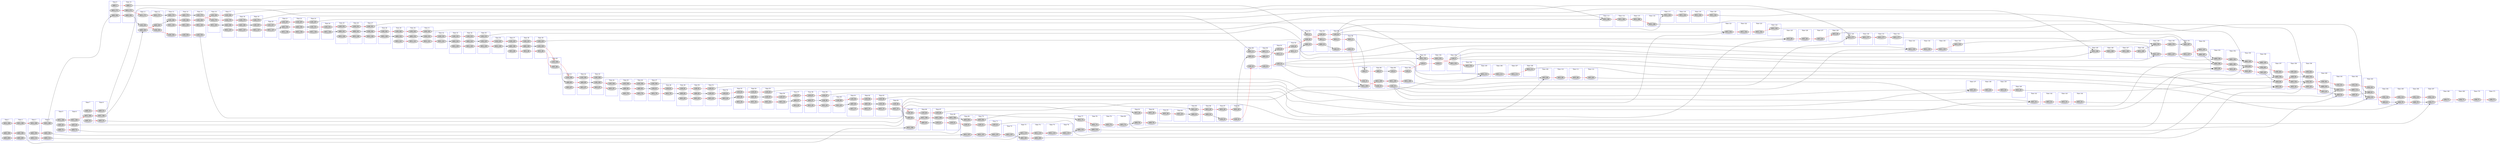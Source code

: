 digraph matmul_dfg__3 {
  rankdir = LR;
  newrank="true"
  subgraph cluster_1 {
    rank=same;
    node [style=filled];
    label = "Time 1";
    color = blue;
    pseudo_1 [style=invis];
    MUL_189_0 [label=MUL_189]
    ADD_198_0 [label=ADD_198]
    ADD_206_0 [label=ADD_206]
  }
  subgraph cluster_2 {
    rank=same;
    node [style=filled];
    label = "Time 2";
    color = blue;
    pseudo_2 [style=invis];
    MUL_189_1 [label=MUL_189]
    ADD_198_1 [label=ADD_198]
    ADD_206_1 [label=ADD_206]
  }
  subgraph cluster_3 {
    rank=same;
    node [style=filled];
    label = "Time 3";
    color = blue;
    pseudo_3 [style=invis];
    ADD_114_0 [label=ADD_114]
    ADD_156_0 [label=ADD_156]
    MUL_189_2 [label=MUL_189]
  }
  subgraph cluster_4 {
    rank=same;
    node [style=filled];
    label = "Time 4";
    color = blue;
    pseudo_4 [style=invis];
    ADD_114_1 [label=ADD_114]
    ADD_156_1 [label=ADD_156]
    MUL_189_3 [label=MUL_189]
  }
  subgraph cluster_5 {
    rank=same;
    node [style=filled];
    label = "Time 5";
    color = blue;
    pseudo_5 [style=invis];
    ADD_28_0 [label=ADD_28]
    ADD_72_0 [label=ADD_72]
    MUL_180_0 [label=MUL_180]
  }
  subgraph cluster_6 {
    rank=same;
    node [style=filled];
    label = "Time 6";
    color = blue;
    pseudo_6 [style=invis];
    ADD_28_1 [label=ADD_28]
    ADD_72_1 [label=ADD_72]
    MUL_180_1 [label=MUL_180]
  }
  subgraph cluster_7 {
    rank=same;
    node [style=filled];
    label = "Time 7";
    color = blue;
    pseudo_7 [style=invis];
    ADD_10_0 [label=ADD_10]
    ADD_19_0 [label=ADD_19]
    MUL_180_2 [label=MUL_180]
  }
  subgraph cluster_8 {
    rank=same;
    node [style=filled];
    label = "Time 8";
    color = blue;
    pseudo_8 [style=invis];
    ADD_10_1 [label=ADD_10]
    ADD_19_1 [label=ADD_19]
    MUL_180_3 [label=MUL_180]
  }
  subgraph cluster_9 {
    rank=same;
    node [style=filled];
    label = "Time 9";
    color = blue;
    pseudo_9 [style=invis];
    ADD_1_0 [label=ADD_1]
    MUL_171_0 [label=MUL_171]
    ADD_192_0 [label=ADD_192]
  }
  subgraph cluster_10 {
    rank=same;
    node [style=filled];
    label = "Time 10";
    color = blue;
    pseudo_10 [style=invis];
    ADD_1_1 [label=ADD_1]
    MUL_171_1 [label=MUL_171]
    ADD_192_1 [label=ADD_192]
  }
  subgraph cluster_11 {
    rank=same;
    node [style=filled];
    label = "Time 11";
    color = blue;
    pseudo_11 [style=invis];
    MUL_171_2 [label=MUL_171]
    ADD_183_0 [label=ADD_183]
    LOD_193_0 [label=LOD_193]
  }
  subgraph cluster_12 {
    rank=same;
    node [style=filled];
    label = "Time 12";
    color = blue;
    pseudo_12 [style=invis];
    MUL_171_3 [label=MUL_171]
    ADD_183_1 [label=ADD_183]
    LOD_193_1 [label=LOD_193]
  }
  subgraph cluster_13 {
    rank=same;
    node [style=filled];
    label = "Time 13";
    color = blue;
    pseudo_13 [style=invis];
    MUL_163_0 [label=MUL_163]
    ADD_174_0 [label=ADD_174]
    LOD_184_0 [label=LOD_184]
    LOD_193_2 [label=LOD_193]
  }
  subgraph cluster_14 {
    rank=same;
    node [style=filled];
    label = "Time 14";
    color = blue;
    pseudo_14 [style=invis];
    MUL_163_1 [label=MUL_163]
    ADD_174_1 [label=ADD_174]
    LOD_184_1 [label=LOD_184]
    LOD_193_3 [label=LOD_193]
  }
  subgraph cluster_15 {
    rank=same;
    node [style=filled];
    label = "Time 15";
    color = blue;
    pseudo_15 [style=invis];
    MUL_163_2 [label=MUL_163]
    LOD_175_0 [label=LOD_175]
    LOD_184_2 [label=LOD_184]
    LOD_193_4 [label=LOD_193]
  }
  subgraph cluster_16 {
    rank=same;
    node [style=filled];
    label = "Time 16";
    color = blue;
    pseudo_16 [style=invis];
    MUL_163_3 [label=MUL_163]
    LOD_175_1 [label=LOD_175]
    LOD_184_3 [label=LOD_184]
  }
  subgraph cluster_17 {
    rank=same;
    node [style=filled];
    label = "Time 17";
    color = blue;
    pseudo_17 [style=invis];
    MUL_147_0 [label=MUL_147]
    ADD_166_0 [label=ADD_166]
    LOD_175_2 [label=LOD_175]
    LOD_184_4 [label=LOD_184]
  }
  subgraph cluster_18 {
    rank=same;
    node [style=filled];
    label = "Time 18";
    color = blue;
    pseudo_18 [style=invis];
    MUL_147_1 [label=MUL_147]
    ADD_166_1 [label=ADD_166]
    LOD_175_3 [label=LOD_175]
  }
  subgraph cluster_19 {
    rank=same;
    node [style=filled];
    label = "Time 19";
    color = blue;
    pseudo_19 [style=invis];
    MUL_147_2 [label=MUL_147]
    LOD_167_0 [label=LOD_167]
    LOD_175_4 [label=LOD_175]
  }
  subgraph cluster_20 {
    rank=same;
    node [style=filled];
    label = "Time 20";
    color = blue;
    pseudo_20 [style=invis];
    MUL_147_3 [label=MUL_147]
    LOD_167_1 [label=LOD_167]
  }
  subgraph cluster_21 {
    rank=same;
    node [style=filled];
    label = "Time 21";
    color = blue;
    pseudo_21 [style=invis];
    MUL_138_0 [label=MUL_138]
    ADD_150_0 [label=ADD_150]
    LOD_167_2 [label=LOD_167]
  }
  subgraph cluster_22 {
    rank=same;
    node [style=filled];
    label = "Time 22";
    color = blue;
    pseudo_22 [style=invis];
    MUL_138_1 [label=MUL_138]
    ADD_150_1 [label=ADD_150]
    LOD_167_3 [label=LOD_167]
  }
  subgraph cluster_23 {
    rank=same;
    node [style=filled];
    label = "Time 23";
    color = blue;
    pseudo_23 [style=invis];
    MUL_138_2 [label=MUL_138]
    LOD_151_0 [label=LOD_151]
    LOD_167_4 [label=LOD_167]
  }
  subgraph cluster_24 {
    rank=same;
    node [style=filled];
    label = "Time 24";
    color = blue;
    pseudo_24 [style=invis];
    MUL_138_3 [label=MUL_138]
    LOD_151_1 [label=LOD_151]
  }
  subgraph cluster_25 {
    rank=same;
    node [style=filled];
    label = "Time 25";
    color = blue;
    pseudo_25 [style=invis];
    MUL_129_0 [label=MUL_129]
    ADD_141_0 [label=ADD_141]
    LOD_151_2 [label=LOD_151]
  }
  subgraph cluster_26 {
    rank=same;
    node [style=filled];
    label = "Time 26";
    color = blue;
    pseudo_26 [style=invis];
    MUL_129_1 [label=MUL_129]
    ADD_141_1 [label=ADD_141]
    LOD_151_3 [label=LOD_151]
  }
  subgraph cluster_27 {
    rank=same;
    node [style=filled];
    label = "Time 27";
    color = blue;
    pseudo_27 [style=invis];
    MUL_129_2 [label=MUL_129]
    LOD_142_0 [label=LOD_142]
    LOD_151_4 [label=LOD_151]
  }
  subgraph cluster_28 {
    rank=same;
    node [style=filled];
    label = "Time 28";
    color = blue;
    pseudo_28 [style=invis];
    MUL_129_3 [label=MUL_129]
    LOD_142_1 [label=LOD_142]
  }
  subgraph cluster_29 {
    rank=same;
    node [style=filled];
    label = "Time 29";
    color = blue;
    pseudo_29 [style=invis];
    MUL_121_0 [label=MUL_121]
    ADD_132_0 [label=ADD_132]
    LOD_142_2 [label=LOD_142]
  }
  subgraph cluster_30 {
    rank=same;
    node [style=filled];
    label = "Time 30";
    color = blue;
    pseudo_30 [style=invis];
    MUL_121_1 [label=MUL_121]
    ADD_132_1 [label=ADD_132]
    LOD_142_3 [label=LOD_142]
  }
  subgraph cluster_31 {
    rank=same;
    node [style=filled];
    label = "Time 31";
    color = blue;
    pseudo_31 [style=invis];
    MUL_121_2 [label=MUL_121]
    LOD_133_0 [label=LOD_133]
    LOD_142_4 [label=LOD_142]
  }
  subgraph cluster_32 {
    rank=same;
    node [style=filled];
    label = "Time 32";
    color = blue;
    pseudo_32 [style=invis];
    MUL_121_3 [label=MUL_121]
    LOD_133_1 [label=LOD_133]
  }
  subgraph cluster_33 {
    rank=same;
    node [style=filled];
    label = "Time 33";
    color = blue;
    pseudo_33 [style=invis];
    MUL_105_0 [label=MUL_105]
    ADD_124_0 [label=ADD_124]
    LOD_133_2 [label=LOD_133]
  }
  subgraph cluster_34 {
    rank=same;
    node [style=filled];
    label = "Time 34";
    color = blue;
    pseudo_34 [style=invis];
    MUL_105_1 [label=MUL_105]
    ADD_124_1 [label=ADD_124]
    LOD_133_3 [label=LOD_133]
  }
  subgraph cluster_35 {
    rank=same;
    node [style=filled];
    label = "Time 35";
    color = blue;
    pseudo_35 [style=invis];
    MUL_105_2 [label=MUL_105]
    LOD_125_0 [label=LOD_125]
    LOD_133_4 [label=LOD_133]
  }
  subgraph cluster_36 {
    rank=same;
    node [style=filled];
    label = "Time 36";
    color = blue;
    pseudo_36 [style=invis];
    MUL_105_3 [label=MUL_105]
    LOD_125_1 [label=LOD_125]
  }
  subgraph cluster_37 {
    rank=same;
    node [style=filled];
    label = "Time 37";
    color = blue;
    pseudo_37 [style=invis];
    MUL_96_0 [label=MUL_96]
    ADD_108_0 [label=ADD_108]
    LOD_125_2 [label=LOD_125]
  }
  subgraph cluster_38 {
    rank=same;
    node [style=filled];
    label = "Time 38";
    color = blue;
    pseudo_38 [style=invis];
    MUL_96_1 [label=MUL_96]
    ADD_108_1 [label=ADD_108]
    LOD_125_3 [label=LOD_125]
  }
  subgraph cluster_39 {
    rank=same;
    node [style=filled];
    label = "Time 39";
    color = blue;
    pseudo_39 [style=invis];
    MUL_96_2 [label=MUL_96]
    LOD_109_0 [label=LOD_109]
    LOD_125_4 [label=LOD_125]
  }
  subgraph cluster_40 {
    rank=same;
    node [style=filled];
    label = "Time 40";
    color = blue;
    pseudo_40 [style=invis];
    MUL_96_3 [label=MUL_96]
    LOD_109_1 [label=LOD_109]
  }
  subgraph cluster_41 {
    rank=same;
    node [style=filled];
    label = "Time 41";
    color = blue;
    pseudo_41 [style=invis];
    MUL_87_0 [label=MUL_87]
    ADD_99_0 [label=ADD_99]
    LOD_109_2 [label=LOD_109]
  }
  subgraph cluster_42 {
    rank=same;
    node [style=filled];
    label = "Time 42";
    color = blue;
    pseudo_42 [style=invis];
    MUL_87_1 [label=MUL_87]
    ADD_99_1 [label=ADD_99]
    LOD_109_3 [label=LOD_109]
  }
  subgraph cluster_43 {
    rank=same;
    node [style=filled];
    label = "Time 43";
    color = blue;
    pseudo_43 [style=invis];
    MUL_87_2 [label=MUL_87]
    LOD_100_0 [label=LOD_100]
    LOD_109_4 [label=LOD_109]
  }
  subgraph cluster_44 {
    rank=same;
    node [style=filled];
    label = "Time 44";
    color = blue;
    pseudo_44 [style=invis];
    MUL_87_3 [label=MUL_87]
    LOD_100_1 [label=LOD_100]
  }
  subgraph cluster_45 {
    rank=same;
    node [style=filled];
    label = "Time 45";
    color = blue;
    pseudo_45 [style=invis];
    MUL_79_0 [label=MUL_79]
    ADD_90_0 [label=ADD_90]
    LOD_100_2 [label=LOD_100]
  }
  subgraph cluster_46 {
    rank=same;
    node [style=filled];
    label = "Time 46";
    color = blue;
    pseudo_46 [style=invis];
    MUL_79_1 [label=MUL_79]
    ADD_90_1 [label=ADD_90]
    LOD_100_3 [label=LOD_100]
  }
  subgraph cluster_47 {
    rank=same;
    node [style=filled];
    label = "Time 47";
    color = blue;
    pseudo_47 [style=invis];
    MUL_79_2 [label=MUL_79]
    LOD_91_0 [label=LOD_91]
    LOD_100_4 [label=LOD_100]
  }
  subgraph cluster_48 {
    rank=same;
    node [style=filled];
    label = "Time 48";
    color = blue;
    pseudo_48 [style=invis];
    MUL_79_3 [label=MUL_79]
    LOD_91_1 [label=LOD_91]
  }
  subgraph cluster_49 {
    rank=same;
    node [style=filled];
    label = "Time 49";
    color = blue;
    pseudo_49 [style=invis];
    MUL_63_0 [label=MUL_63]
    ADD_82_0 [label=ADD_82]
    LOD_91_2 [label=LOD_91]
  }
  subgraph cluster_50 {
    rank=same;
    node [style=filled];
    label = "Time 50";
    color = blue;
    pseudo_50 [style=invis];
    MUL_63_1 [label=MUL_63]
    ADD_82_1 [label=ADD_82]
    LOD_91_3 [label=LOD_91]
  }
  subgraph cluster_51 {
    rank=same;
    node [style=filled];
    label = "Time 51";
    color = blue;
    pseudo_51 [style=invis];
    MUL_63_2 [label=MUL_63]
    LOD_83_0 [label=LOD_83]
    LOD_91_4 [label=LOD_91]
  }
  subgraph cluster_52 {
    rank=same;
    node [style=filled];
    label = "Time 52";
    color = blue;
    pseudo_52 [style=invis];
    MUL_63_3 [label=MUL_63]
    LOD_83_1 [label=LOD_83]
  }
  subgraph cluster_53 {
    rank=same;
    node [style=filled];
    label = "Time 53";
    color = blue;
    pseudo_53 [style=invis];
    MUL_54_0 [label=MUL_54]
    ADD_66_0 [label=ADD_66]
    LOD_83_2 [label=LOD_83]
  }
  subgraph cluster_54 {
    rank=same;
    node [style=filled];
    label = "Time 54";
    color = blue;
    pseudo_54 [style=invis];
    MUL_54_1 [label=MUL_54]
    ADD_66_1 [label=ADD_66]
    LOD_83_3 [label=LOD_83]
  }
  subgraph cluster_55 {
    rank=same;
    node [style=filled];
    label = "Time 55";
    color = blue;
    pseudo_55 [style=invis];
    MUL_54_2 [label=MUL_54]
    LOD_67_0 [label=LOD_67]
    LOD_83_4 [label=LOD_83]
  }
  subgraph cluster_56 {
    rank=same;
    node [style=filled];
    label = "Time 56";
    color = blue;
    pseudo_56 [style=invis];
    MUL_54_3 [label=MUL_54]
    LOD_67_1 [label=LOD_67]
  }
  subgraph cluster_57 {
    rank=same;
    node [style=filled];
    label = "Time 57";
    color = blue;
    pseudo_57 [style=invis];
    MUL_45_0 [label=MUL_45]
    ADD_57_0 [label=ADD_57]
    LOD_67_2 [label=LOD_67]
  }
  subgraph cluster_58 {
    rank=same;
    node [style=filled];
    label = "Time 58";
    color = blue;
    pseudo_58 [style=invis];
    MUL_45_1 [label=MUL_45]
    ADD_57_1 [label=ADD_57]
    LOD_67_3 [label=LOD_67]
  }
  subgraph cluster_59 {
    rank=same;
    node [style=filled];
    label = "Time 59";
    color = blue;
    pseudo_59 [style=invis];
    MUL_45_2 [label=MUL_45]
    LOD_58_0 [label=LOD_58]
    LOD_67_4 [label=LOD_67]
  }
  subgraph cluster_60 {
    rank=same;
    node [style=filled];
    label = "Time 60";
    color = blue;
    pseudo_60 [style=invis];
    MUL_45_3 [label=MUL_45]
    LOD_58_1 [label=LOD_58]
  }
  subgraph cluster_61 {
    rank=same;
    node [style=filled];
    label = "Time 61";
    color = blue;
    pseudo_61 [style=invis];
    MUL_37_0 [label=MUL_37]
    ADD_48_0 [label=ADD_48]
    LOD_58_2 [label=LOD_58]
  }
  subgraph cluster_62 {
    rank=same;
    node [style=filled];
    label = "Time 62";
    color = blue;
    pseudo_62 [style=invis];
    MUL_37_1 [label=MUL_37]
    ADD_48_1 [label=ADD_48]
    LOD_58_3 [label=LOD_58]
  }
  subgraph cluster_63 {
    rank=same;
    node [style=filled];
    label = "Time 63";
    color = blue;
    pseudo_63 [style=invis];
    MUL_37_2 [label=MUL_37]
    LOD_49_0 [label=LOD_49]
    LOD_58_4 [label=LOD_58]
  }
  subgraph cluster_64 {
    rank=same;
    node [style=filled];
    label = "Time 64";
    color = blue;
    pseudo_64 [style=invis];
    MUL_37_3 [label=MUL_37]
    LOD_49_1 [label=LOD_49]
  }
  subgraph cluster_65 {
    rank=same;
    node [style=filled];
    label = "Time 65";
    color = blue;
    pseudo_65 [style=invis];
    ADD_40_0 [label=ADD_40]
    LOD_49_2 [label=LOD_49]
    MUL_199_0 [label=MUL_199]
  }
  subgraph cluster_66 {
    rank=same;
    node [style=filled];
    label = "Time 66";
    color = blue;
    pseudo_66 [style=invis];
    ADD_40_1 [label=ADD_40]
    LOD_49_3 [label=LOD_49]
    MUL_199_1 [label=MUL_199]
  }
  subgraph cluster_67 {
    rank=same;
    node [style=filled];
    label = "Time 67";
    color = blue;
    pseudo_67 [style=invis];
    LOD_41_0 [label=LOD_41]
    LOD_49_4 [label=LOD_49]
    MUL_199_2 [label=MUL_199]
  }
  subgraph cluster_68 {
    rank=same;
    node [style=filled];
    label = "Time 68";
    color = blue;
    pseudo_68 [style=invis];
    LOD_41_1 [label=LOD_41]
    MUL_199_3 [label=MUL_199]
  }
  subgraph cluster_69 {
    rank=same;
    node [style=filled];
    label = "Time 69";
    color = blue;
    pseudo_69 [style=invis];
    LOD_41_2 [label=LOD_41]
    MUL_157_0 [label=MUL_157]
    ADD_202_0 [label=ADD_202]
  }
  subgraph cluster_70 {
    rank=same;
    node [style=filled];
    label = "Time 70";
    color = blue;
    pseudo_70 [style=invis];
    LOD_41_3 [label=LOD_41]
    MUL_157_1 [label=MUL_157]
    ADD_202_1 [label=ADD_202]
  }
  subgraph cluster_71 {
    rank=same;
    node [style=filled];
    label = "Time 71";
    color = blue;
    pseudo_71 [style=invis];
    LOD_41_4 [label=LOD_41]
    MUL_157_2 [label=MUL_157]
  }
  subgraph cluster_72 {
    rank=same;
    node [style=filled];
    label = "Time 72";
    color = blue;
    pseudo_72 [style=invis];
    MUL_157_3 [label=MUL_157]
  }
  subgraph cluster_73 {
    rank=same;
    node [style=filled];
    label = "Time 73";
    color = blue;
    pseudo_73 [style=invis];
    MUL_115_0 [label=MUL_115]
    ADD_160_0 [label=ADD_160]
  }
  subgraph cluster_74 {
    rank=same;
    node [style=filled];
    label = "Time 74";
    color = blue;
    pseudo_74 [style=invis];
    MUL_115_1 [label=MUL_115]
    ADD_160_1 [label=ADD_160]
  }
  subgraph cluster_75 {
    rank=same;
    node [style=filled];
    label = "Time 75";
    color = blue;
    pseudo_75 [style=invis];
    MUL_115_2 [label=MUL_115]
  }
  subgraph cluster_76 {
    rank=same;
    node [style=filled];
    label = "Time 76";
    color = blue;
    pseudo_76 [style=invis];
    MUL_115_3 [label=MUL_115]
  }
  subgraph cluster_77 {
    rank=same;
    node [style=filled];
    label = "Time 77";
    color = blue;
    pseudo_77 [style=invis];
    MUL_73_0 [label=MUL_73]
    ADD_118_0 [label=ADD_118]
  }
  subgraph cluster_78 {
    rank=same;
    node [style=filled];
    label = "Time 78";
    color = blue;
    pseudo_78 [style=invis];
    MUL_73_1 [label=MUL_73]
    ADD_118_1 [label=ADD_118]
  }
  subgraph cluster_79 {
    rank=same;
    node [style=filled];
    label = "Time 79";
    color = blue;
    pseudo_79 [style=invis];
    MUL_73_2 [label=MUL_73]
  }
  subgraph cluster_80 {
    rank=same;
    node [style=filled];
    label = "Time 80";
    color = blue;
    pseudo_80 [style=invis];
    MUL_73_3 [label=MUL_73]
  }
  subgraph cluster_81 {
    rank=same;
    node [style=filled];
    label = "Time 81";
    color = blue;
    pseudo_81 [style=invis];
    MUL_29_0 [label=MUL_29]
    ADD_76_0 [label=ADD_76]
  }
  subgraph cluster_82 {
    rank=same;
    node [style=filled];
    label = "Time 82";
    color = blue;
    pseudo_82 [style=invis];
    MUL_29_1 [label=MUL_29]
    ADD_76_1 [label=ADD_76]
  }
  subgraph cluster_83 {
    rank=same;
    node [style=filled];
    label = "Time 83";
    color = blue;
    pseudo_83 [style=invis];
    MUL_29_2 [label=MUL_29]
  }
  subgraph cluster_84 {
    rank=same;
    node [style=filled];
    label = "Time 84";
    color = blue;
    pseudo_84 [style=invis];
    MUL_29_3 [label=MUL_29]
  }
  subgraph cluster_85 {
    rank=same;
    node [style=filled];
    label = "Time 85";
    color = blue;
    pseudo_85 [style=invis];
    MUL_20_0 [label=MUL_20]
    ADD_32_0 [label=ADD_32]
  }
  subgraph cluster_86 {
    rank=same;
    node [style=filled];
    label = "Time 86";
    color = blue;
    pseudo_86 [style=invis];
    MUL_20_1 [label=MUL_20]
    ADD_32_1 [label=ADD_32]
  }
  subgraph cluster_87 {
    rank=same;
    node [style=filled];
    label = "Time 87";
    color = blue;
    pseudo_87 [style=invis];
    MUL_20_2 [label=MUL_20]
    LOD_33_0 [label=LOD_33]
  }
  subgraph cluster_88 {
    rank=same;
    node [style=filled];
    label = "Time 88";
    color = blue;
    pseudo_88 [style=invis];
    MUL_20_3 [label=MUL_20]
    LOD_33_1 [label=LOD_33]
  }
  subgraph cluster_89 {
    rank=same;
    node [style=filled];
    label = "Time 89";
    color = blue;
    pseudo_89 [style=invis];
    MUL_11_0 [label=MUL_11]
    ADD_23_0 [label=ADD_23]
    LOD_33_2 [label=LOD_33]
  }
  subgraph cluster_90 {
    rank=same;
    node [style=filled];
    label = "Time 90";
    color = blue;
    pseudo_90 [style=invis];
    MUL_11_1 [label=MUL_11]
    ADD_23_1 [label=ADD_23]
    LOD_33_3 [label=LOD_33]
  }
  subgraph cluster_91 {
    rank=same;
    node [style=filled];
    label = "Time 91";
    color = blue;
    pseudo_91 [style=invis];
    MUL_11_2 [label=MUL_11]
    LOD_24_0 [label=LOD_24]
    LOD_33_4 [label=LOD_33]
  }
  subgraph cluster_92 {
    rank=same;
    node [style=filled];
    label = "Time 92";
    color = blue;
    pseudo_92 [style=invis];
    MUL_11_3 [label=MUL_11]
    LOD_24_1 [label=LOD_24]
  }
  subgraph cluster_93 {
    rank=same;
    node [style=filled];
    label = "Time 93";
    color = blue;
    pseudo_93 [style=invis];
    MUL_2_0 [label=MUL_2]
    ADD_14_0 [label=ADD_14]
    LOD_24_2 [label=LOD_24]
  }
  subgraph cluster_94 {
    rank=same;
    node [style=filled];
    label = "Time 94";
    color = blue;
    pseudo_94 [style=invis];
    MUL_2_1 [label=MUL_2]
    ADD_14_1 [label=ADD_14]
    LOD_24_3 [label=LOD_24]
  }
  subgraph cluster_95 {
    rank=same;
    node [style=filled];
    label = "Time 95";
    color = blue;
    pseudo_95 [style=invis];
    MUL_2_2 [label=MUL_2]
    LOD_15_0 [label=LOD_15]
    LOD_24_4 [label=LOD_24]
  }
  subgraph cluster_96 {
    rank=same;
    node [style=filled];
    label = "Time 96";
    color = blue;
    pseudo_96 [style=invis];
    MUL_2_3 [label=MUL_2]
    LOD_15_1 [label=LOD_15]
  }
  subgraph cluster_97 {
    rank=same;
    node [style=filled];
    label = "Time 97";
    color = blue;
    pseudo_97 [style=invis];
    ADD_5_0 [label=ADD_5]
    LOD_15_2 [label=LOD_15]
    MUL_195_0 [label=MUL_195]
  }
  subgraph cluster_98 {
    rank=same;
    node [style=filled];
    label = "Time 98";
    color = blue;
    pseudo_98 [style=invis];
    ADD_5_1 [label=ADD_5]
    LOD_15_3 [label=LOD_15]
    MUL_195_1 [label=MUL_195]
  }
  subgraph cluster_99 {
    rank=same;
    node [style=filled];
    label = "Time 99";
    color = blue;
    pseudo_99 [style=invis];
    LOD_6_0 [label=LOD_6]
    LOD_15_4 [label=LOD_15]
    MUL_195_2 [label=MUL_195]
  }
  subgraph cluster_100 {
    rank=same;
    node [style=filled];
    label = "Time 100";
    color = blue;
    pseudo_100 [style=invis];
    LOD_6_1 [label=LOD_6]
    MUL_195_3 [label=MUL_195]
  }
  subgraph cluster_101 {
    rank=same;
    node [style=filled];
    label = "Time 101";
    color = blue;
    pseudo_101 [style=invis];
    LOD_6_2 [label=LOD_6]
    MUL_153_0 [label=MUL_153]
  }
  subgraph cluster_102 {
    rank=same;
    node [style=filled];
    label = "Time 102";
    color = blue;
    pseudo_102 [style=invis];
    LOD_6_3 [label=LOD_6]
    MUL_153_1 [label=MUL_153]
  }
  subgraph cluster_103 {
    rank=same;
    node [style=filled];
    label = "Time 103";
    color = blue;
    pseudo_103 [style=invis];
    LOD_6_4 [label=LOD_6]
    MUL_153_2 [label=MUL_153]
  }
  subgraph cluster_104 {
    rank=same;
    node [style=filled];
    label = "Time 104";
    color = blue;
    pseudo_104 [style=invis];
    MUL_153_3 [label=MUL_153]
  }
  subgraph cluster_105 {
    rank=same;
    node [style=filled];
    label = "Time 105";
    color = blue;
    pseudo_105 [style=invis];
    MUL_111_0 [label=MUL_111]
  }
  subgraph cluster_106 {
    rank=same;
    node [style=filled];
    label = "Time 106";
    color = blue;
    pseudo_106 [style=invis];
    MUL_111_1 [label=MUL_111]
  }
  subgraph cluster_107 {
    rank=same;
    node [style=filled];
    label = "Time 107";
    color = blue;
    pseudo_107 [style=invis];
    MUL_111_2 [label=MUL_111]
  }
  subgraph cluster_108 {
    rank=same;
    node [style=filled];
    label = "Time 108";
    color = blue;
    pseudo_108 [style=invis];
    MUL_111_3 [label=MUL_111]
  }
  subgraph cluster_109 {
    rank=same;
    node [style=filled];
    label = "Time 109";
    color = blue;
    pseudo_109 [style=invis];
    MUL_69_0 [label=MUL_69]
  }
  subgraph cluster_110 {
    rank=same;
    node [style=filled];
    label = "Time 110";
    color = blue;
    pseudo_110 [style=invis];
    MUL_69_1 [label=MUL_69]
  }
  subgraph cluster_111 {
    rank=same;
    node [style=filled];
    label = "Time 111";
    color = blue;
    pseudo_111 [style=invis];
    MUL_69_2 [label=MUL_69]
  }
  subgraph cluster_112 {
    rank=same;
    node [style=filled];
    label = "Time 112";
    color = blue;
    pseudo_112 [style=invis];
    MUL_69_3 [label=MUL_69]
  }
  subgraph cluster_113 {
    rank=same;
    node [style=filled];
    label = "Time 113";
    color = blue;
    pseudo_113 [style=invis];
    MUL_186_0 [label=MUL_186]
  }
  subgraph cluster_114 {
    rank=same;
    node [style=filled];
    label = "Time 114";
    color = blue;
    pseudo_114 [style=invis];
    MUL_186_1 [label=MUL_186]
  }
  subgraph cluster_115 {
    rank=same;
    node [style=filled];
    label = "Time 115";
    color = blue;
    pseudo_115 [style=invis];
    MUL_186_2 [label=MUL_186]
  }
  subgraph cluster_116 {
    rank=same;
    node [style=filled];
    label = "Time 116";
    color = blue;
    pseudo_116 [style=invis];
    MUL_186_3 [label=MUL_186]
  }
  subgraph cluster_117 {
    rank=same;
    node [style=filled];
    label = "Time 117";
    color = blue;
    pseudo_117 [style=invis];
    MUL_144_0 [label=MUL_144]
  }
  subgraph cluster_118 {
    rank=same;
    node [style=filled];
    label = "Time 118";
    color = blue;
    pseudo_118 [style=invis];
    MUL_144_1 [label=MUL_144]
  }
  subgraph cluster_119 {
    rank=same;
    node [style=filled];
    label = "Time 119";
    color = blue;
    pseudo_119 [style=invis];
    MUL_144_2 [label=MUL_144]
  }
  subgraph cluster_120 {
    rank=same;
    node [style=filled];
    label = "Time 120";
    color = blue;
    pseudo_120 [style=invis];
    MUL_144_3 [label=MUL_144]
  }
  subgraph cluster_121 {
    rank=same;
    node [style=filled];
    label = "Time 121";
    color = blue;
    pseudo_121 [style=invis];
    MUL_102_0 [label=MUL_102]
  }
  subgraph cluster_122 {
    rank=same;
    node [style=filled];
    label = "Time 122";
    color = blue;
    pseudo_122 [style=invis];
    MUL_102_1 [label=MUL_102]
  }
  subgraph cluster_123 {
    rank=same;
    node [style=filled];
    label = "Time 123";
    color = blue;
    pseudo_123 [style=invis];
    MUL_102_2 [label=MUL_102]
  }
  subgraph cluster_124 {
    rank=same;
    node [style=filled];
    label = "Time 124";
    color = blue;
    pseudo_124 [style=invis];
    MUL_102_3 [label=MUL_102]
  }
  subgraph cluster_125 {
    rank=same;
    node [style=filled];
    label = "Time 125";
    color = blue;
    pseudo_125 [style=invis];
    MUL_60_0 [label=MUL_60]
  }
  subgraph cluster_126 {
    rank=same;
    node [style=filled];
    label = "Time 126";
    color = blue;
    pseudo_126 [style=invis];
    MUL_60_1 [label=MUL_60]
  }
  subgraph cluster_127 {
    rank=same;
    node [style=filled];
    label = "Time 127";
    color = blue;
    pseudo_127 [style=invis];
    MUL_60_2 [label=MUL_60]
  }
  subgraph cluster_128 {
    rank=same;
    node [style=filled];
    label = "Time 128";
    color = blue;
    pseudo_128 [style=invis];
    MUL_60_3 [label=MUL_60]
  }
  subgraph cluster_129 {
    rank=same;
    node [style=filled];
    label = "Time 129";
    color = blue;
    pseudo_129 [style=invis];
    MUL_177_0 [label=MUL_177]
  }
  subgraph cluster_130 {
    rank=same;
    node [style=filled];
    label = "Time 130";
    color = blue;
    pseudo_130 [style=invis];
    MUL_177_1 [label=MUL_177]
  }
  subgraph cluster_131 {
    rank=same;
    node [style=filled];
    label = "Time 131";
    color = blue;
    pseudo_131 [style=invis];
    MUL_177_2 [label=MUL_177]
  }
  subgraph cluster_132 {
    rank=same;
    node [style=filled];
    label = "Time 132";
    color = blue;
    pseudo_132 [style=invis];
    MUL_177_3 [label=MUL_177]
  }
  subgraph cluster_133 {
    rank=same;
    node [style=filled];
    label = "Time 133";
    color = blue;
    pseudo_133 [style=invis];
    MUL_135_0 [label=MUL_135]
  }
  subgraph cluster_134 {
    rank=same;
    node [style=filled];
    label = "Time 134";
    color = blue;
    pseudo_134 [style=invis];
    MUL_135_1 [label=MUL_135]
  }
  subgraph cluster_135 {
    rank=same;
    node [style=filled];
    label = "Time 135";
    color = blue;
    pseudo_135 [style=invis];
    MUL_135_2 [label=MUL_135]
  }
  subgraph cluster_136 {
    rank=same;
    node [style=filled];
    label = "Time 136";
    color = blue;
    pseudo_136 [style=invis];
    MUL_135_3 [label=MUL_135]
  }
  subgraph cluster_137 {
    rank=same;
    node [style=filled];
    label = "Time 137";
    color = blue;
    pseudo_137 [style=invis];
    MUL_93_0 [label=MUL_93]
  }
  subgraph cluster_138 {
    rank=same;
    node [style=filled];
    label = "Time 138";
    color = blue;
    pseudo_138 [style=invis];
    MUL_93_1 [label=MUL_93]
  }
  subgraph cluster_139 {
    rank=same;
    node [style=filled];
    label = "Time 139";
    color = blue;
    pseudo_139 [style=invis];
    MUL_93_2 [label=MUL_93]
  }
  subgraph cluster_140 {
    rank=same;
    node [style=filled];
    label = "Time 140";
    color = blue;
    pseudo_140 [style=invis];
    MUL_93_3 [label=MUL_93]
  }
  subgraph cluster_141 {
    rank=same;
    node [style=filled];
    label = "Time 141";
    color = blue;
    pseudo_141 [style=invis];
    MUL_51_0 [label=MUL_51]
  }
  subgraph cluster_142 {
    rank=same;
    node [style=filled];
    label = "Time 142";
    color = blue;
    pseudo_142 [style=invis];
    MUL_51_1 [label=MUL_51]
  }
  subgraph cluster_143 {
    rank=same;
    node [style=filled];
    label = "Time 143";
    color = blue;
    pseudo_143 [style=invis];
    MUL_51_2 [label=MUL_51]
  }
  subgraph cluster_144 {
    rank=same;
    node [style=filled];
    label = "Time 144";
    color = blue;
    pseudo_144 [style=invis];
    MUL_51_3 [label=MUL_51]
  }
  subgraph cluster_145 {
    rank=same;
    node [style=filled];
    label = "Time 145";
    color = blue;
    pseudo_145 [style=invis];
    MUL_169_0 [label=MUL_169]
  }
  subgraph cluster_146 {
    rank=same;
    node [style=filled];
    label = "Time 146";
    color = blue;
    pseudo_146 [style=invis];
    MUL_169_1 [label=MUL_169]
  }
  subgraph cluster_147 {
    rank=same;
    node [style=filled];
    label = "Time 147";
    color = blue;
    pseudo_147 [style=invis];
    MUL_169_2 [label=MUL_169]
  }
  subgraph cluster_148 {
    rank=same;
    node [style=filled];
    label = "Time 148";
    color = blue;
    pseudo_148 [style=invis];
    MUL_169_3 [label=MUL_169]
  }
  subgraph cluster_149 {
    rank=same;
    node [style=filled];
    label = "Time 149";
    color = blue;
    pseudo_149 [style=invis];
    MUL_127_0 [label=MUL_127]
    ADD_178_0 [label=ADD_178]
  }
  subgraph cluster_150 {
    rank=same;
    node [style=filled];
    label = "Time 150";
    color = blue;
    pseudo_150 [style=invis];
    MUL_127_1 [label=MUL_127]
    ADD_178_1 [label=ADD_178]
  }
  subgraph cluster_151 {
    rank=same;
    node [style=filled];
    label = "Time 151";
    color = blue;
    pseudo_151 [style=invis];
    MUL_127_2 [label=MUL_127]
    ADD_187_0 [label=ADD_187]
  }
  subgraph cluster_152 {
    rank=same;
    node [style=filled];
    label = "Time 152";
    color = blue;
    pseudo_152 [style=invis];
    MUL_127_3 [label=MUL_127]
    ADD_187_1 [label=ADD_187]
  }
  subgraph cluster_153 {
    rank=same;
    node [style=filled];
    label = "Time 153";
    color = blue;
    pseudo_153 [style=invis];
    MUL_85_0 [label=MUL_85]
    ADD_136_0 [label=ADD_136]
    ADD_196_0 [label=ADD_196]
  }
  subgraph cluster_154 {
    rank=same;
    node [style=filled];
    label = "Time 154";
    color = blue;
    pseudo_154 [style=invis];
    MUL_85_1 [label=MUL_85]
    ADD_136_1 [label=ADD_136]
    ADD_196_1 [label=ADD_196]
  }
  subgraph cluster_155 {
    rank=same;
    node [style=filled];
    label = "Time 155";
    color = blue;
    pseudo_155 [style=invis];
    MUL_85_2 [label=MUL_85]
    ADD_145_0 [label=ADD_145]
    STR_203_0 [label=STR_203]
  }
  subgraph cluster_156 {
    rank=same;
    node [style=filled];
    label = "Time 156";
    color = blue;
    pseudo_156 [style=invis];
    MUL_85_3 [label=MUL_85]
    ADD_145_1 [label=ADD_145]
    STR_203_1 [label=STR_203]
  }
  subgraph cluster_157 {
    rank=same;
    node [style=filled];
    label = "Time 157";
    color = blue;
    pseudo_157 [style=invis];
    MUL_43_0 [label=MUL_43]
    ADD_94_0 [label=ADD_94]
    ADD_154_0 [label=ADD_154]
    STR_203_2 [label=STR_203]
  }
  subgraph cluster_158 {
    rank=same;
    node [style=filled];
    label = "Time 158";
    color = blue;
    pseudo_158 [style=invis];
    MUL_43_1 [label=MUL_43]
    ADD_94_1 [label=ADD_94]
    ADD_154_1 [label=ADD_154]
    STR_203_3 [label=STR_203]
  }
  subgraph cluster_159 {
    rank=same;
    node [style=filled];
    label = "Time 159";
    color = blue;
    pseudo_159 [style=invis];
    MUL_43_2 [label=MUL_43]
    ADD_103_0 [label=ADD_103]
    STR_161_0 [label=STR_161]
    STR_203_4 [label=STR_203]
  }
  subgraph cluster_160 {
    rank=same;
    node [style=filled];
    label = "Time 160";
    color = blue;
    pseudo_160 [style=invis];
    MUL_43_3 [label=MUL_43]
    ADD_103_1 [label=ADD_103]
    STR_161_1 [label=STR_161]
  }
  subgraph cluster_161 {
    rank=same;
    node [style=filled];
    label = "Time 161";
    color = blue;
    pseudo_161 [style=invis];
    ADD_52_0 [label=ADD_52]
    ADD_112_0 [label=ADD_112]
    STR_161_2 [label=STR_161]
  }
  subgraph cluster_162 {
    rank=same;
    node [style=filled];
    label = "Time 162";
    color = blue;
    pseudo_162 [style=invis];
    ADD_52_1 [label=ADD_52]
    ADD_112_1 [label=ADD_112]
    STR_161_3 [label=STR_161]
  }
  subgraph cluster_163 {
    rank=same;
    node [style=filled];
    label = "Time 163";
    color = blue;
    pseudo_163 [style=invis];
    ADD_61_0 [label=ADD_61]
    STR_119_0 [label=STR_119]
    STR_161_4 [label=STR_161]
  }
  subgraph cluster_164 {
    rank=same;
    node [style=filled];
    label = "Time 164";
    color = blue;
    pseudo_164 [style=invis];
    ADD_61_1 [label=ADD_61]
    STR_119_1 [label=STR_119]
  }
  subgraph cluster_165 {
    rank=same;
    node [style=filled];
    label = "Time 165";
    color = blue;
    pseudo_165 [style=invis];
    ADD_70_0 [label=ADD_70]
    STR_119_2 [label=STR_119]
  }
  subgraph cluster_166 {
    rank=same;
    node [style=filled];
    label = "Time 166";
    color = blue;
    pseudo_166 [style=invis];
    ADD_70_1 [label=ADD_70]
    STR_119_3 [label=STR_119]
  }
  subgraph cluster_167 {
    rank=same;
    node [style=filled];
    label = "Time 167";
    color = blue;
    pseudo_167 [style=invis];
    STR_77_0 [label=STR_77]
    STR_119_4 [label=STR_119]
  }
  subgraph cluster_168 {
    rank=same;
    node [style=filled];
    label = "Time 168";
    color = blue;
    pseudo_168 [style=invis];
    STR_77_1 [label=STR_77]
  }
  subgraph cluster_169 {
    rank=same;
    node [style=filled];
    label = "Time 169";
    color = blue;
    pseudo_169 [style=invis];
    STR_77_2 [label=STR_77]
  }
  subgraph cluster_170 {
    rank=same;
    node [style=filled];
    label = "Time 170";
    color = blue;
    pseudo_170 [style=invis];
    STR_77_3 [label=STR_77]
  }
  subgraph cluster_171 {
    rank=same;
    node [style=filled];
    label = "Time 171";
    color = blue;
    pseudo_171 [style=invis];
    STR_77_4 [label=STR_77]
  }
    pseudo_1->pseudo_2 [style=invis];
    pseudo_2->pseudo_3 [style=invis];
    pseudo_3->pseudo_4 [style=invis];
    pseudo_4->pseudo_5 [style=invis];
    pseudo_5->pseudo_6 [style=invis];
    pseudo_6->pseudo_7 [style=invis];
    pseudo_7->pseudo_8 [style=invis];
    pseudo_8->pseudo_9 [style=invis];
    pseudo_9->pseudo_10 [style=invis];
    pseudo_10->pseudo_11 [style=invis];
    pseudo_11->pseudo_12 [style=invis];
    pseudo_12->pseudo_13 [style=invis];
    pseudo_13->pseudo_14 [style=invis];
    pseudo_14->pseudo_15 [style=invis];
    pseudo_15->pseudo_16 [style=invis];
    pseudo_16->pseudo_17 [style=invis];
    pseudo_17->pseudo_18 [style=invis];
    pseudo_18->pseudo_19 [style=invis];
    pseudo_19->pseudo_20 [style=invis];
    pseudo_20->pseudo_21 [style=invis];
    pseudo_21->pseudo_22 [style=invis];
    pseudo_22->pseudo_23 [style=invis];
    pseudo_23->pseudo_24 [style=invis];
    pseudo_24->pseudo_25 [style=invis];
    pseudo_25->pseudo_26 [style=invis];
    pseudo_26->pseudo_27 [style=invis];
    pseudo_27->pseudo_28 [style=invis];
    pseudo_28->pseudo_29 [style=invis];
    pseudo_29->pseudo_30 [style=invis];
    pseudo_30->pseudo_31 [style=invis];
    pseudo_31->pseudo_32 [style=invis];
    pseudo_32->pseudo_33 [style=invis];
    pseudo_33->pseudo_34 [style=invis];
    pseudo_34->pseudo_35 [style=invis];
    pseudo_35->pseudo_36 [style=invis];
    pseudo_36->pseudo_37 [style=invis];
    pseudo_37->pseudo_38 [style=invis];
    pseudo_38->pseudo_39 [style=invis];
    pseudo_39->pseudo_40 [style=invis];
    pseudo_40->pseudo_41 [style=invis];
    pseudo_41->pseudo_42 [style=invis];
    pseudo_42->pseudo_43 [style=invis];
    pseudo_43->pseudo_44 [style=invis];
    pseudo_44->pseudo_45 [style=invis];
    pseudo_45->pseudo_46 [style=invis];
    pseudo_46->pseudo_47 [style=invis];
    pseudo_47->pseudo_48 [style=invis];
    pseudo_48->pseudo_49 [style=invis];
    pseudo_49->pseudo_50 [style=invis];
    pseudo_50->pseudo_51 [style=invis];
    pseudo_51->pseudo_52 [style=invis];
    pseudo_52->pseudo_53 [style=invis];
    pseudo_53->pseudo_54 [style=invis];
    pseudo_54->pseudo_55 [style=invis];
    pseudo_55->pseudo_56 [style=invis];
    pseudo_56->pseudo_57 [style=invis];
    pseudo_57->pseudo_58 [style=invis];
    pseudo_58->pseudo_59 [style=invis];
    pseudo_59->pseudo_60 [style=invis];
    pseudo_60->pseudo_61 [style=invis];
    pseudo_61->pseudo_62 [style=invis];
    pseudo_62->pseudo_63 [style=invis];
    pseudo_63->pseudo_64 [style=invis];
    pseudo_64->pseudo_65 [style=invis];
    pseudo_65->pseudo_66 [style=invis];
    pseudo_66->pseudo_67 [style=invis];
    pseudo_67->pseudo_68 [style=invis];
    pseudo_68->pseudo_69 [style=invis];
    pseudo_69->pseudo_70 [style=invis];
    pseudo_70->pseudo_71 [style=invis];
    pseudo_71->pseudo_72 [style=invis];
    pseudo_72->pseudo_73 [style=invis];
    pseudo_73->pseudo_74 [style=invis];
    pseudo_74->pseudo_75 [style=invis];
    pseudo_75->pseudo_76 [style=invis];
    pseudo_76->pseudo_77 [style=invis];
    pseudo_77->pseudo_78 [style=invis];
    pseudo_78->pseudo_79 [style=invis];
    pseudo_79->pseudo_80 [style=invis];
    pseudo_80->pseudo_81 [style=invis];
    pseudo_81->pseudo_82 [style=invis];
    pseudo_82->pseudo_83 [style=invis];
    pseudo_83->pseudo_84 [style=invis];
    pseudo_84->pseudo_85 [style=invis];
    pseudo_85->pseudo_86 [style=invis];
    pseudo_86->pseudo_87 [style=invis];
    pseudo_87->pseudo_88 [style=invis];
    pseudo_88->pseudo_89 [style=invis];
    pseudo_89->pseudo_90 [style=invis];
    pseudo_90->pseudo_91 [style=invis];
    pseudo_91->pseudo_92 [style=invis];
    pseudo_92->pseudo_93 [style=invis];
    pseudo_93->pseudo_94 [style=invis];
    pseudo_94->pseudo_95 [style=invis];
    pseudo_95->pseudo_96 [style=invis];
    pseudo_96->pseudo_97 [style=invis];
    pseudo_97->pseudo_98 [style=invis];
    pseudo_98->pseudo_99 [style=invis];
    pseudo_99->pseudo_100 [style=invis];
    pseudo_100->pseudo_101 [style=invis];
    pseudo_101->pseudo_102 [style=invis];
    pseudo_102->pseudo_103 [style=invis];
    pseudo_103->pseudo_104 [style=invis];
    pseudo_104->pseudo_105 [style=invis];
    pseudo_105->pseudo_106 [style=invis];
    pseudo_106->pseudo_107 [style=invis];
    pseudo_107->pseudo_108 [style=invis];
    pseudo_108->pseudo_109 [style=invis];
    pseudo_109->pseudo_110 [style=invis];
    pseudo_110->pseudo_111 [style=invis];
    pseudo_111->pseudo_112 [style=invis];
    pseudo_112->pseudo_113 [style=invis];
    pseudo_113->pseudo_114 [style=invis];
    pseudo_114->pseudo_115 [style=invis];
    pseudo_115->pseudo_116 [style=invis];
    pseudo_116->pseudo_117 [style=invis];
    pseudo_117->pseudo_118 [style=invis];
    pseudo_118->pseudo_119 [style=invis];
    pseudo_119->pseudo_120 [style=invis];
    pseudo_120->pseudo_121 [style=invis];
    pseudo_121->pseudo_122 [style=invis];
    pseudo_122->pseudo_123 [style=invis];
    pseudo_123->pseudo_124 [style=invis];
    pseudo_124->pseudo_125 [style=invis];
    pseudo_125->pseudo_126 [style=invis];
    pseudo_126->pseudo_127 [style=invis];
    pseudo_127->pseudo_128 [style=invis];
    pseudo_128->pseudo_129 [style=invis];
    pseudo_129->pseudo_130 [style=invis];
    pseudo_130->pseudo_131 [style=invis];
    pseudo_131->pseudo_132 [style=invis];
    pseudo_132->pseudo_133 [style=invis];
    pseudo_133->pseudo_134 [style=invis];
    pseudo_134->pseudo_135 [style=invis];
    pseudo_135->pseudo_136 [style=invis];
    pseudo_136->pseudo_137 [style=invis];
    pseudo_137->pseudo_138 [style=invis];
    pseudo_138->pseudo_139 [style=invis];
    pseudo_139->pseudo_140 [style=invis];
    pseudo_140->pseudo_141 [style=invis];
    pseudo_141->pseudo_142 [style=invis];
    pseudo_142->pseudo_143 [style=invis];
    pseudo_143->pseudo_144 [style=invis];
    pseudo_144->pseudo_145 [style=invis];
    pseudo_145->pseudo_146 [style=invis];
    pseudo_146->pseudo_147 [style=invis];
    pseudo_147->pseudo_148 [style=invis];
    pseudo_148->pseudo_149 [style=invis];
    pseudo_149->pseudo_150 [style=invis];
    pseudo_150->pseudo_151 [style=invis];
    pseudo_151->pseudo_152 [style=invis];
    pseudo_152->pseudo_153 [style=invis];
    pseudo_153->pseudo_154 [style=invis];
    pseudo_154->pseudo_155 [style=invis];
    pseudo_155->pseudo_156 [style=invis];
    pseudo_156->pseudo_157 [style=invis];
    pseudo_157->pseudo_158 [style=invis];
    pseudo_158->pseudo_159 [style=invis];
    pseudo_159->pseudo_160 [style=invis];
    pseudo_160->pseudo_161 [style=invis];
    pseudo_161->pseudo_162 [style=invis];
    pseudo_162->pseudo_163 [style=invis];
    pseudo_163->pseudo_164 [style=invis];
    pseudo_164->pseudo_165 [style=invis];
    pseudo_165->pseudo_166 [style=invis];
    pseudo_166->pseudo_167 [style=invis];
    pseudo_167->pseudo_168 [style=invis];
    pseudo_168->pseudo_169 [style=invis];
    pseudo_169->pseudo_170 [style=invis];
    pseudo_170->pseudo_171 [style=invis];
    ADD_1_0 -> ADD_1_1 [color=red];
    MUL_2_0 -> MUL_2_1 [color=red];
    MUL_2_1 -> MUL_2_2 [color=red];
    MUL_2_2 -> MUL_2_3 [color=red];
    ADD_5_0 -> ADD_5_1 [color=red];
    LOD_6_0 -> LOD_6_1 [color=red];
    LOD_6_1 -> LOD_6_2 [color=red];
    LOD_6_2 -> LOD_6_3 [color=red];
    LOD_6_3 -> LOD_6_4 [color=red];
    ADD_10_0 -> ADD_10_1 [color=red];
    MUL_11_0 -> MUL_11_1 [color=red];
    MUL_11_1 -> MUL_11_2 [color=red];
    MUL_11_2 -> MUL_11_3 [color=red];
    ADD_14_0 -> ADD_14_1 [color=red];
    LOD_15_0 -> LOD_15_1 [color=red];
    LOD_15_1 -> LOD_15_2 [color=red];
    LOD_15_2 -> LOD_15_3 [color=red];
    LOD_15_3 -> LOD_15_4 [color=red];
    ADD_19_0 -> ADD_19_1 [color=red];
    MUL_20_0 -> MUL_20_1 [color=red];
    MUL_20_1 -> MUL_20_2 [color=red];
    MUL_20_2 -> MUL_20_3 [color=red];
    ADD_23_0 -> ADD_23_1 [color=red];
    LOD_24_0 -> LOD_24_1 [color=red];
    LOD_24_1 -> LOD_24_2 [color=red];
    LOD_24_2 -> LOD_24_3 [color=red];
    LOD_24_3 -> LOD_24_4 [color=red];
    ADD_28_0 -> ADD_28_1 [color=red];
    MUL_29_0 -> MUL_29_1 [color=red];
    MUL_29_1 -> MUL_29_2 [color=red];
    MUL_29_2 -> MUL_29_3 [color=red];
    ADD_32_0 -> ADD_32_1 [color=red];
    LOD_33_0 -> LOD_33_1 [color=red];
    LOD_33_1 -> LOD_33_2 [color=red];
    LOD_33_2 -> LOD_33_3 [color=red];
    LOD_33_3 -> LOD_33_4 [color=red];
    MUL_37_0 -> MUL_37_1 [color=red];
    MUL_37_1 -> MUL_37_2 [color=red];
    MUL_37_2 -> MUL_37_3 [color=red];
    ADD_40_0 -> ADD_40_1 [color=red];
    LOD_41_0 -> LOD_41_1 [color=red];
    LOD_41_1 -> LOD_41_2 [color=red];
    LOD_41_2 -> LOD_41_3 [color=red];
    LOD_41_3 -> LOD_41_4 [color=red];
    MUL_43_0 -> MUL_43_1 [color=red];
    MUL_43_1 -> MUL_43_2 [color=red];
    MUL_43_2 -> MUL_43_3 [color=red];
    MUL_45_0 -> MUL_45_1 [color=red];
    MUL_45_1 -> MUL_45_2 [color=red];
    MUL_45_2 -> MUL_45_3 [color=red];
    ADD_48_0 -> ADD_48_1 [color=red];
    LOD_49_0 -> LOD_49_1 [color=red];
    LOD_49_1 -> LOD_49_2 [color=red];
    LOD_49_2 -> LOD_49_3 [color=red];
    LOD_49_3 -> LOD_49_4 [color=red];
    MUL_51_0 -> MUL_51_1 [color=red];
    MUL_51_1 -> MUL_51_2 [color=red];
    MUL_51_2 -> MUL_51_3 [color=red];
    ADD_52_0 -> ADD_52_1 [color=red];
    MUL_54_0 -> MUL_54_1 [color=red];
    MUL_54_1 -> MUL_54_2 [color=red];
    MUL_54_2 -> MUL_54_3 [color=red];
    ADD_57_0 -> ADD_57_1 [color=red];
    LOD_58_0 -> LOD_58_1 [color=red];
    LOD_58_1 -> LOD_58_2 [color=red];
    LOD_58_2 -> LOD_58_3 [color=red];
    LOD_58_3 -> LOD_58_4 [color=red];
    MUL_60_0 -> MUL_60_1 [color=red];
    MUL_60_1 -> MUL_60_2 [color=red];
    MUL_60_2 -> MUL_60_3 [color=red];
    ADD_61_0 -> ADD_61_1 [color=red];
    MUL_63_0 -> MUL_63_1 [color=red];
    MUL_63_1 -> MUL_63_2 [color=red];
    MUL_63_2 -> MUL_63_3 [color=red];
    ADD_66_0 -> ADD_66_1 [color=red];
    LOD_67_0 -> LOD_67_1 [color=red];
    LOD_67_1 -> LOD_67_2 [color=red];
    LOD_67_2 -> LOD_67_3 [color=red];
    LOD_67_3 -> LOD_67_4 [color=red];
    MUL_69_0 -> MUL_69_1 [color=red];
    MUL_69_1 -> MUL_69_2 [color=red];
    MUL_69_2 -> MUL_69_3 [color=red];
    ADD_70_0 -> ADD_70_1 [color=red];
    ADD_72_0 -> ADD_72_1 [color=red];
    MUL_73_0 -> MUL_73_1 [color=red];
    MUL_73_1 -> MUL_73_2 [color=red];
    MUL_73_2 -> MUL_73_3 [color=red];
    ADD_76_0 -> ADD_76_1 [color=red];
    STR_77_0 -> STR_77_1 [color=red];
    STR_77_1 -> STR_77_2 [color=red];
    STR_77_2 -> STR_77_3 [color=red];
    STR_77_3 -> STR_77_4 [color=red];
    MUL_79_0 -> MUL_79_1 [color=red];
    MUL_79_1 -> MUL_79_2 [color=red];
    MUL_79_2 -> MUL_79_3 [color=red];
    ADD_82_0 -> ADD_82_1 [color=red];
    LOD_83_0 -> LOD_83_1 [color=red];
    LOD_83_1 -> LOD_83_2 [color=red];
    LOD_83_2 -> LOD_83_3 [color=red];
    LOD_83_3 -> LOD_83_4 [color=red];
    MUL_85_0 -> MUL_85_1 [color=red];
    MUL_85_1 -> MUL_85_2 [color=red];
    MUL_85_2 -> MUL_85_3 [color=red];
    MUL_87_0 -> MUL_87_1 [color=red];
    MUL_87_1 -> MUL_87_2 [color=red];
    MUL_87_2 -> MUL_87_3 [color=red];
    ADD_90_0 -> ADD_90_1 [color=red];
    LOD_91_0 -> LOD_91_1 [color=red];
    LOD_91_1 -> LOD_91_2 [color=red];
    LOD_91_2 -> LOD_91_3 [color=red];
    LOD_91_3 -> LOD_91_4 [color=red];
    MUL_93_0 -> MUL_93_1 [color=red];
    MUL_93_1 -> MUL_93_2 [color=red];
    MUL_93_2 -> MUL_93_3 [color=red];
    ADD_94_0 -> ADD_94_1 [color=red];
    MUL_96_0 -> MUL_96_1 [color=red];
    MUL_96_1 -> MUL_96_2 [color=red];
    MUL_96_2 -> MUL_96_3 [color=red];
    ADD_99_0 -> ADD_99_1 [color=red];
    LOD_100_0 -> LOD_100_1 [color=red];
    LOD_100_1 -> LOD_100_2 [color=red];
    LOD_100_2 -> LOD_100_3 [color=red];
    LOD_100_3 -> LOD_100_4 [color=red];
    MUL_102_0 -> MUL_102_1 [color=red];
    MUL_102_1 -> MUL_102_2 [color=red];
    MUL_102_2 -> MUL_102_3 [color=red];
    ADD_103_0 -> ADD_103_1 [color=red];
    MUL_105_0 -> MUL_105_1 [color=red];
    MUL_105_1 -> MUL_105_2 [color=red];
    MUL_105_2 -> MUL_105_3 [color=red];
    ADD_108_0 -> ADD_108_1 [color=red];
    LOD_109_0 -> LOD_109_1 [color=red];
    LOD_109_1 -> LOD_109_2 [color=red];
    LOD_109_2 -> LOD_109_3 [color=red];
    LOD_109_3 -> LOD_109_4 [color=red];
    MUL_111_0 -> MUL_111_1 [color=red];
    MUL_111_1 -> MUL_111_2 [color=red];
    MUL_111_2 -> MUL_111_3 [color=red];
    ADD_112_0 -> ADD_112_1 [color=red];
    ADD_114_0 -> ADD_114_1 [color=red];
    MUL_115_0 -> MUL_115_1 [color=red];
    MUL_115_1 -> MUL_115_2 [color=red];
    MUL_115_2 -> MUL_115_3 [color=red];
    ADD_118_0 -> ADD_118_1 [color=red];
    STR_119_0 -> STR_119_1 [color=red];
    STR_119_1 -> STR_119_2 [color=red];
    STR_119_2 -> STR_119_3 [color=red];
    STR_119_3 -> STR_119_4 [color=red];
    MUL_121_0 -> MUL_121_1 [color=red];
    MUL_121_1 -> MUL_121_2 [color=red];
    MUL_121_2 -> MUL_121_3 [color=red];
    ADD_124_0 -> ADD_124_1 [color=red];
    LOD_125_0 -> LOD_125_1 [color=red];
    LOD_125_1 -> LOD_125_2 [color=red];
    LOD_125_2 -> LOD_125_3 [color=red];
    LOD_125_3 -> LOD_125_4 [color=red];
    MUL_127_0 -> MUL_127_1 [color=red];
    MUL_127_1 -> MUL_127_2 [color=red];
    MUL_127_2 -> MUL_127_3 [color=red];
    MUL_129_0 -> MUL_129_1 [color=red];
    MUL_129_1 -> MUL_129_2 [color=red];
    MUL_129_2 -> MUL_129_3 [color=red];
    ADD_132_0 -> ADD_132_1 [color=red];
    LOD_133_0 -> LOD_133_1 [color=red];
    LOD_133_1 -> LOD_133_2 [color=red];
    LOD_133_2 -> LOD_133_3 [color=red];
    LOD_133_3 -> LOD_133_4 [color=red];
    MUL_135_0 -> MUL_135_1 [color=red];
    MUL_135_1 -> MUL_135_2 [color=red];
    MUL_135_2 -> MUL_135_3 [color=red];
    ADD_136_0 -> ADD_136_1 [color=red];
    MUL_138_0 -> MUL_138_1 [color=red];
    MUL_138_1 -> MUL_138_2 [color=red];
    MUL_138_2 -> MUL_138_3 [color=red];
    ADD_141_0 -> ADD_141_1 [color=red];
    LOD_142_0 -> LOD_142_1 [color=red];
    LOD_142_1 -> LOD_142_2 [color=red];
    LOD_142_2 -> LOD_142_3 [color=red];
    LOD_142_3 -> LOD_142_4 [color=red];
    MUL_144_0 -> MUL_144_1 [color=red];
    MUL_144_1 -> MUL_144_2 [color=red];
    MUL_144_2 -> MUL_144_3 [color=red];
    ADD_145_0 -> ADD_145_1 [color=red];
    MUL_147_0 -> MUL_147_1 [color=red];
    MUL_147_1 -> MUL_147_2 [color=red];
    MUL_147_2 -> MUL_147_3 [color=red];
    ADD_150_0 -> ADD_150_1 [color=red];
    LOD_151_0 -> LOD_151_1 [color=red];
    LOD_151_1 -> LOD_151_2 [color=red];
    LOD_151_2 -> LOD_151_3 [color=red];
    LOD_151_3 -> LOD_151_4 [color=red];
    MUL_153_0 -> MUL_153_1 [color=red];
    MUL_153_1 -> MUL_153_2 [color=red];
    MUL_153_2 -> MUL_153_3 [color=red];
    ADD_154_0 -> ADD_154_1 [color=red];
    ADD_156_0 -> ADD_156_1 [color=red];
    MUL_157_0 -> MUL_157_1 [color=red];
    MUL_157_1 -> MUL_157_2 [color=red];
    MUL_157_2 -> MUL_157_3 [color=red];
    ADD_160_0 -> ADD_160_1 [color=red];
    STR_161_0 -> STR_161_1 [color=red];
    STR_161_1 -> STR_161_2 [color=red];
    STR_161_2 -> STR_161_3 [color=red];
    STR_161_3 -> STR_161_4 [color=red];
    MUL_163_0 -> MUL_163_1 [color=red];
    MUL_163_1 -> MUL_163_2 [color=red];
    MUL_163_2 -> MUL_163_3 [color=red];
    ADD_166_0 -> ADD_166_1 [color=red];
    LOD_167_0 -> LOD_167_1 [color=red];
    LOD_167_1 -> LOD_167_2 [color=red];
    LOD_167_2 -> LOD_167_3 [color=red];
    LOD_167_3 -> LOD_167_4 [color=red];
    MUL_169_0 -> MUL_169_1 [color=red];
    MUL_169_1 -> MUL_169_2 [color=red];
    MUL_169_2 -> MUL_169_3 [color=red];
    MUL_171_0 -> MUL_171_1 [color=red];
    MUL_171_1 -> MUL_171_2 [color=red];
    MUL_171_2 -> MUL_171_3 [color=red];
    ADD_174_0 -> ADD_174_1 [color=red];
    LOD_175_0 -> LOD_175_1 [color=red];
    LOD_175_1 -> LOD_175_2 [color=red];
    LOD_175_2 -> LOD_175_3 [color=red];
    LOD_175_3 -> LOD_175_4 [color=red];
    MUL_177_0 -> MUL_177_1 [color=red];
    MUL_177_1 -> MUL_177_2 [color=red];
    MUL_177_2 -> MUL_177_3 [color=red];
    ADD_178_0 -> ADD_178_1 [color=red];
    MUL_180_0 -> MUL_180_1 [color=red];
    MUL_180_1 -> MUL_180_2 [color=red];
    MUL_180_2 -> MUL_180_3 [color=red];
    ADD_183_0 -> ADD_183_1 [color=red];
    LOD_184_0 -> LOD_184_1 [color=red];
    LOD_184_1 -> LOD_184_2 [color=red];
    LOD_184_2 -> LOD_184_3 [color=red];
    LOD_184_3 -> LOD_184_4 [color=red];
    MUL_186_0 -> MUL_186_1 [color=red];
    MUL_186_1 -> MUL_186_2 [color=red];
    MUL_186_2 -> MUL_186_3 [color=red];
    ADD_187_0 -> ADD_187_1 [color=red];
    MUL_189_0 -> MUL_189_1 [color=red];
    MUL_189_1 -> MUL_189_2 [color=red];
    MUL_189_2 -> MUL_189_3 [color=red];
    ADD_192_0 -> ADD_192_1 [color=red];
    LOD_193_0 -> LOD_193_1 [color=red];
    LOD_193_1 -> LOD_193_2 [color=red];
    LOD_193_2 -> LOD_193_3 [color=red];
    LOD_193_3 -> LOD_193_4 [color=red];
    MUL_195_0 -> MUL_195_1 [color=red];
    MUL_195_1 -> MUL_195_2 [color=red];
    MUL_195_2 -> MUL_195_3 [color=red];
    ADD_196_0 -> ADD_196_1 [color=red];
    ADD_198_0 -> ADD_198_1 [color=red];
    MUL_199_0 -> MUL_199_1 [color=red];
    MUL_199_1 -> MUL_199_2 [color=red];
    MUL_199_2 -> MUL_199_3 [color=red];
    ADD_202_0 -> ADD_202_1 [color=red];
    STR_203_0 -> STR_203_1 [color=red];
    STR_203_1 -> STR_203_2 [color=red];
    STR_203_2 -> STR_203_3 [color=red];
    STR_203_3 -> STR_203_4 [color=red];
    ADD_206_0 -> ADD_206_1 [color=red];
    ADD_1_1 -> MUL_2_0 [ name = 1 ];
    MUL_2_3 -> ADD_5_0 [ name = 2 ];
    ADD_5_1 -> LOD_6_0 [ name = 3 ];
    LOD_6_4 -> MUL_43_0 [ name = 4 ];
    LOD_6_4 -> MUL_85_0 [ name = 5 ];
    LOD_6_4 -> MUL_127_0 [ name = 6 ];
    LOD_6_4 -> MUL_169_0 [ name = 7 ];
    ADD_10_1 -> MUL_11_0 [ name = 9 ];
    MUL_11_3 -> ADD_14_0 [ name = 10 ];
    ADD_14_1 -> LOD_15_0 [ name = 11 ];
    LOD_15_4 -> MUL_51_0 [ name = 12 ];
    LOD_15_4 -> MUL_93_0 [ name = 13 ];
    LOD_15_4 -> MUL_135_0 [ name = 14 ];
    LOD_15_4 -> MUL_177_0 [ name = 15 ];
    ADD_19_1 -> MUL_20_0 [ name = 17 ];
    MUL_20_3 -> ADD_23_0 [ name = 18 ];
    ADD_23_1 -> LOD_24_0 [ name = 19 ];
    LOD_24_4 -> MUL_60_0 [ name = 20 ];
    LOD_24_4 -> MUL_102_0 [ name = 21 ];
    LOD_24_4 -> MUL_144_0 [ name = 22 ];
    LOD_24_4 -> MUL_186_0 [ name = 23 ];
    ADD_28_1 -> MUL_29_0 [ name = 25 ];
    MUL_29_3 -> ADD_32_0 [ name = 26 ];
    ADD_32_1 -> LOD_33_0 [ name = 27 ];
    LOD_33_4 -> MUL_69_0 [ name = 28 ];
    LOD_33_4 -> MUL_111_0 [ name = 29 ];
    LOD_33_4 -> MUL_153_0 [ name = 30 ];
    LOD_33_4 -> MUL_195_0 [ name = 31 ];
    MUL_37_3 -> ADD_40_0 [ name = 33 ];
    ADD_40_1 -> LOD_41_0 [ name = 34 ];
    LOD_41_4 -> MUL_43_0 [ name = 35 ];
    MUL_43_3 -> ADD_52_0 [ name = 36 ];
    MUL_45_3 -> ADD_48_0 [ name = 38 ];
    ADD_48_1 -> LOD_49_0 [ name = 39 ];
    LOD_49_4 -> MUL_51_0 [ name = 40 ];
    MUL_51_3 -> ADD_52_0 [ name = 41 ];
    ADD_52_1 -> ADD_61_0 [ name = 42 ];
    MUL_54_3 -> ADD_57_0 [ name = 44 ];
    ADD_57_1 -> LOD_58_0 [ name = 45 ];
    LOD_58_4 -> MUL_60_0 [ name = 46 ];
    MUL_60_3 -> ADD_61_0 [ name = 47 ];
    ADD_61_1 -> ADD_70_0 [ name = 48 ];
    MUL_63_3 -> ADD_66_0 [ name = 50 ];
    ADD_66_1 -> LOD_67_0 [ name = 51 ];
    LOD_67_4 -> MUL_69_0 [ name = 52 ];
    MUL_69_3 -> ADD_70_0 [ name = 53 ];
    ADD_70_1 -> STR_77_0 [ name = 54 ];
    ADD_72_1 -> MUL_73_0 [ name = 56 ];
    MUL_73_3 -> ADD_76_0 [ name = 57 ];
    ADD_76_1 -> STR_77_0 [ name = 58 ];
    MUL_79_3 -> ADD_82_0 [ name = 60 ];
    ADD_82_1 -> LOD_83_0 [ name = 61 ];
    LOD_83_4 -> MUL_85_0 [ name = 62 ];
    MUL_85_3 -> ADD_94_0 [ name = 63 ];
    MUL_87_3 -> ADD_90_0 [ name = 65 ];
    ADD_90_1 -> LOD_91_0 [ name = 66 ];
    LOD_91_4 -> MUL_93_0 [ name = 67 ];
    MUL_93_3 -> ADD_94_0 [ name = 68 ];
    ADD_94_1 -> ADD_103_0 [ name = 69 ];
    MUL_96_3 -> ADD_99_0 [ name = 71 ];
    ADD_99_1 -> LOD_100_0 [ name = 72 ];
    LOD_100_4 -> MUL_102_0 [ name = 73 ];
    MUL_102_3 -> ADD_103_0 [ name = 74 ];
    ADD_103_1 -> ADD_112_0 [ name = 75 ];
    MUL_105_3 -> ADD_108_0 [ name = 77 ];
    ADD_108_1 -> LOD_109_0 [ name = 78 ];
    LOD_109_4 -> MUL_111_0 [ name = 79 ];
    MUL_111_3 -> ADD_112_0 [ name = 80 ];
    ADD_112_1 -> STR_119_0 [ name = 81 ];
    ADD_114_1 -> MUL_115_0 [ name = 83 ];
    MUL_115_3 -> ADD_118_0 [ name = 84 ];
    ADD_118_1 -> STR_119_0 [ name = 85 ];
    MUL_121_3 -> ADD_124_0 [ name = 87 ];
    ADD_124_1 -> LOD_125_0 [ name = 88 ];
    LOD_125_4 -> MUL_127_0 [ name = 89 ];
    MUL_127_3 -> ADD_136_0 [ name = 90 ];
    MUL_129_3 -> ADD_132_0 [ name = 92 ];
    ADD_132_1 -> LOD_133_0 [ name = 93 ];
    LOD_133_4 -> MUL_135_0 [ name = 94 ];
    MUL_135_3 -> ADD_136_0 [ name = 95 ];
    ADD_136_1 -> ADD_145_0 [ name = 96 ];
    MUL_138_3 -> ADD_141_0 [ name = 98 ];
    ADD_141_1 -> LOD_142_0 [ name = 99 ];
    LOD_142_4 -> MUL_144_0 [ name = 100 ];
    MUL_144_3 -> ADD_145_0 [ name = 101 ];
    ADD_145_1 -> ADD_154_0 [ name = 102 ];
    MUL_147_3 -> ADD_150_0 [ name = 104 ];
    ADD_150_1 -> LOD_151_0 [ name = 105 ];
    LOD_151_4 -> MUL_153_0 [ name = 106 ];
    MUL_153_3 -> ADD_154_0 [ name = 107 ];
    ADD_154_1 -> STR_161_0 [ name = 108 ];
    ADD_156_1 -> MUL_157_0 [ name = 110 ];
    MUL_157_3 -> ADD_160_0 [ name = 111 ];
    ADD_160_1 -> STR_161_0 [ name = 112 ];
    MUL_163_3 -> ADD_166_0 [ name = 114 ];
    ADD_166_1 -> LOD_167_0 [ name = 115 ];
    LOD_167_4 -> MUL_169_0 [ name = 116 ];
    MUL_169_3 -> ADD_178_0 [ name = 117 ];
    MUL_171_3 -> ADD_174_0 [ name = 119 ];
    ADD_174_1 -> LOD_175_0 [ name = 120 ];
    LOD_175_4 -> MUL_177_0 [ name = 121 ];
    MUL_177_3 -> ADD_178_0 [ name = 122 ];
    ADD_178_1 -> ADD_187_0 [ name = 123 ];
    MUL_180_3 -> ADD_183_0 [ name = 125 ];
    ADD_183_1 -> LOD_184_0 [ name = 126 ];
    LOD_184_4 -> MUL_186_0 [ name = 127 ];
    MUL_186_3 -> ADD_187_0 [ name = 128 ];
    ADD_187_1 -> ADD_196_0 [ name = 129 ];
    MUL_189_3 -> ADD_192_0 [ name = 131 ];
    ADD_192_1 -> LOD_193_0 [ name = 132 ];
    LOD_193_4 -> MUL_195_0 [ name = 133 ];
    MUL_195_3 -> ADD_196_0 [ name = 134 ];
    ADD_196_1 -> STR_203_0 [ name = 135 ];
    ADD_198_1 -> MUL_199_0 [ name = 137 ];
    MUL_199_3 -> ADD_202_0 [ name = 138 ];
    ADD_202_1 -> STR_203_0 [ name = 139 ];
}